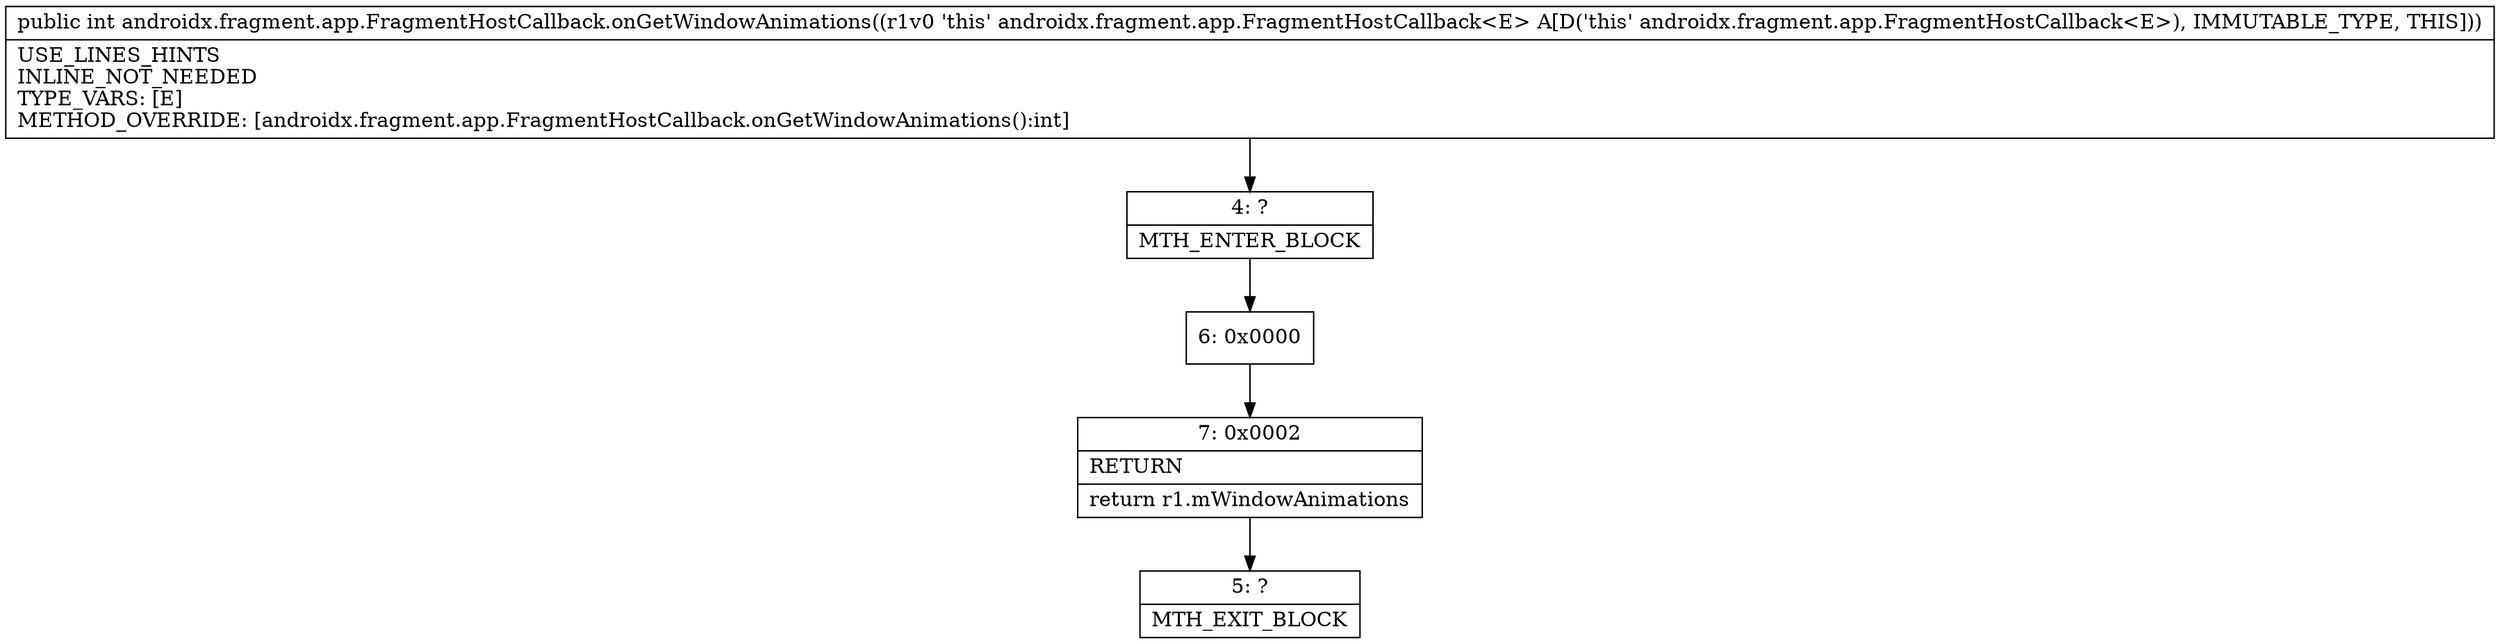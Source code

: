 digraph "CFG forandroidx.fragment.app.FragmentHostCallback.onGetWindowAnimations()I" {
Node_4 [shape=record,label="{4\:\ ?|MTH_ENTER_BLOCK\l}"];
Node_6 [shape=record,label="{6\:\ 0x0000}"];
Node_7 [shape=record,label="{7\:\ 0x0002|RETURN\l|return r1.mWindowAnimations\l}"];
Node_5 [shape=record,label="{5\:\ ?|MTH_EXIT_BLOCK\l}"];
MethodNode[shape=record,label="{public int androidx.fragment.app.FragmentHostCallback.onGetWindowAnimations((r1v0 'this' androidx.fragment.app.FragmentHostCallback\<E\> A[D('this' androidx.fragment.app.FragmentHostCallback\<E\>), IMMUTABLE_TYPE, THIS]))  | USE_LINES_HINTS\lINLINE_NOT_NEEDED\lTYPE_VARS: [E]\lMETHOD_OVERRIDE: [androidx.fragment.app.FragmentHostCallback.onGetWindowAnimations():int]\l}"];
MethodNode -> Node_4;Node_4 -> Node_6;
Node_6 -> Node_7;
Node_7 -> Node_5;
}

